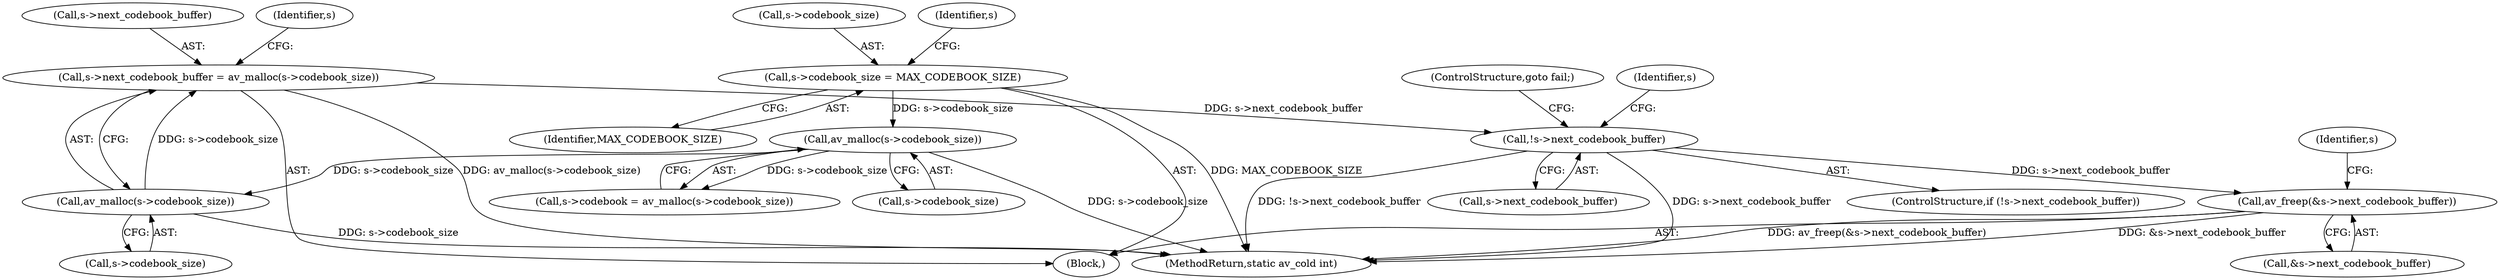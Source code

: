 digraph "0_FFmpeg_02f909dc24b1f05cfbba75077c7707b905e63cd2@API" {
"1000470" [label="(Call,av_freep(&s->next_codebook_buffer))"];
"1000346" [label="(Call,!s->next_codebook_buffer)"];
"1000337" [label="(Call,s->next_codebook_buffer = av_malloc(s->codebook_size))"];
"1000341" [label="(Call,av_malloc(s->codebook_size))"];
"1000327" [label="(Call,av_malloc(s->codebook_size))"];
"1000318" [label="(Call,s->codebook_size = MAX_CODEBOOK_SIZE)"];
"1000338" [label="(Call,s->next_codebook_buffer)"];
"1000348" [label="(Identifier,s)"];
"1000342" [label="(Call,s->codebook_size)"];
"1000337" [label="(Call,s->next_codebook_buffer = av_malloc(s->codebook_size))"];
"1000327" [label="(Call,av_malloc(s->codebook_size))"];
"1000341" [label="(Call,av_malloc(s->codebook_size))"];
"1000345" [label="(ControlStructure,if (!s->next_codebook_buffer))"];
"1000328" [label="(Call,s->codebook_size)"];
"1000318" [label="(Call,s->codebook_size = MAX_CODEBOOK_SIZE)"];
"1000478" [label="(Identifier,s)"];
"1000323" [label="(Call,s->codebook = av_malloc(s->codebook_size))"];
"1000483" [label="(MethodReturn,static av_cold int)"];
"1000346" [label="(Call,!s->next_codebook_buffer)"];
"1000319" [label="(Call,s->codebook_size)"];
"1000350" [label="(ControlStructure,goto fail;)"];
"1000109" [label="(Block,)"];
"1000325" [label="(Identifier,s)"];
"1000470" [label="(Call,av_freep(&s->next_codebook_buffer))"];
"1000353" [label="(Identifier,s)"];
"1000322" [label="(Identifier,MAX_CODEBOOK_SIZE)"];
"1000471" [label="(Call,&s->next_codebook_buffer)"];
"1000347" [label="(Call,s->next_codebook_buffer)"];
"1000470" -> "1000109"  [label="AST: "];
"1000470" -> "1000471"  [label="CFG: "];
"1000471" -> "1000470"  [label="AST: "];
"1000478" -> "1000470"  [label="CFG: "];
"1000470" -> "1000483"  [label="DDG: &s->next_codebook_buffer"];
"1000470" -> "1000483"  [label="DDG: av_freep(&s->next_codebook_buffer)"];
"1000346" -> "1000470"  [label="DDG: s->next_codebook_buffer"];
"1000346" -> "1000345"  [label="AST: "];
"1000346" -> "1000347"  [label="CFG: "];
"1000347" -> "1000346"  [label="AST: "];
"1000350" -> "1000346"  [label="CFG: "];
"1000353" -> "1000346"  [label="CFG: "];
"1000346" -> "1000483"  [label="DDG: s->next_codebook_buffer"];
"1000346" -> "1000483"  [label="DDG: !s->next_codebook_buffer"];
"1000337" -> "1000346"  [label="DDG: s->next_codebook_buffer"];
"1000337" -> "1000109"  [label="AST: "];
"1000337" -> "1000341"  [label="CFG: "];
"1000338" -> "1000337"  [label="AST: "];
"1000341" -> "1000337"  [label="AST: "];
"1000348" -> "1000337"  [label="CFG: "];
"1000337" -> "1000483"  [label="DDG: av_malloc(s->codebook_size)"];
"1000341" -> "1000337"  [label="DDG: s->codebook_size"];
"1000341" -> "1000342"  [label="CFG: "];
"1000342" -> "1000341"  [label="AST: "];
"1000341" -> "1000483"  [label="DDG: s->codebook_size"];
"1000327" -> "1000341"  [label="DDG: s->codebook_size"];
"1000327" -> "1000323"  [label="AST: "];
"1000327" -> "1000328"  [label="CFG: "];
"1000328" -> "1000327"  [label="AST: "];
"1000323" -> "1000327"  [label="CFG: "];
"1000327" -> "1000483"  [label="DDG: s->codebook_size"];
"1000327" -> "1000323"  [label="DDG: s->codebook_size"];
"1000318" -> "1000327"  [label="DDG: s->codebook_size"];
"1000318" -> "1000109"  [label="AST: "];
"1000318" -> "1000322"  [label="CFG: "];
"1000319" -> "1000318"  [label="AST: "];
"1000322" -> "1000318"  [label="AST: "];
"1000325" -> "1000318"  [label="CFG: "];
"1000318" -> "1000483"  [label="DDG: MAX_CODEBOOK_SIZE"];
}
